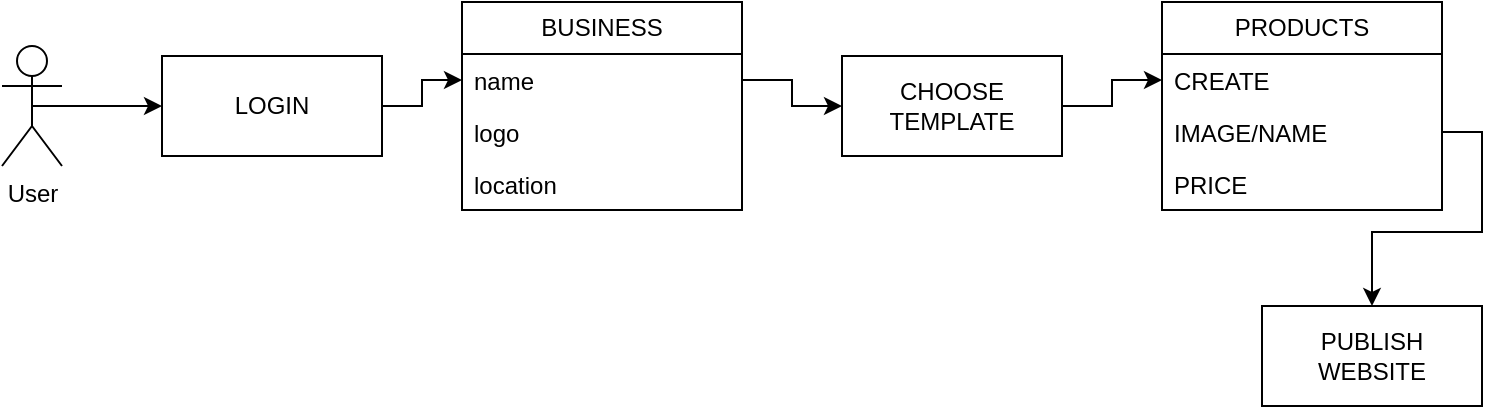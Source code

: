 <mxfile version="27.1.4">
  <diagram name="Page-1" id="bFGP3F01CmfpnbJTbapF">
    <mxGraphModel dx="998" dy="542" grid="1" gridSize="10" guides="1" tooltips="1" connect="1" arrows="1" fold="1" page="1" pageScale="1" pageWidth="850" pageHeight="1100" math="0" shadow="0">
      <root>
        <mxCell id="0" />
        <mxCell id="1" parent="0" />
        <mxCell id="ycELdsNnlroLy5Mgdkfl-11" style="edgeStyle=orthogonalEdgeStyle;rounded=0;orthogonalLoop=1;jettySize=auto;html=1;entryX=0;entryY=0.5;entryDx=0;entryDy=0;" edge="1" parent="1" source="ycELdsNnlroLy5Mgdkfl-1" target="ycELdsNnlroLy5Mgdkfl-7">
          <mxGeometry relative="1" as="geometry" />
        </mxCell>
        <mxCell id="ycELdsNnlroLy5Mgdkfl-1" value="LOGIN" style="html=1;whiteSpace=wrap;" vertex="1" parent="1">
          <mxGeometry x="110" y="35" width="110" height="50" as="geometry" />
        </mxCell>
        <mxCell id="ycELdsNnlroLy5Mgdkfl-4" style="edgeStyle=orthogonalEdgeStyle;rounded=0;orthogonalLoop=1;jettySize=auto;html=1;exitX=0.5;exitY=0.5;exitDx=0;exitDy=0;exitPerimeter=0;entryX=0;entryY=0.5;entryDx=0;entryDy=0;" edge="1" parent="1" source="ycELdsNnlroLy5Mgdkfl-2" target="ycELdsNnlroLy5Mgdkfl-1">
          <mxGeometry relative="1" as="geometry" />
        </mxCell>
        <mxCell id="ycELdsNnlroLy5Mgdkfl-2" value="User&lt;div&gt;&lt;br&gt;&lt;/div&gt;" style="shape=umlActor;verticalLabelPosition=bottom;verticalAlign=top;html=1;" vertex="1" parent="1">
          <mxGeometry x="30" y="30" width="30" height="60" as="geometry" />
        </mxCell>
        <mxCell id="ycELdsNnlroLy5Mgdkfl-17" style="edgeStyle=orthogonalEdgeStyle;rounded=0;orthogonalLoop=1;jettySize=auto;html=1;exitX=1;exitY=0.5;exitDx=0;exitDy=0;entryX=0;entryY=0.5;entryDx=0;entryDy=0;" edge="1" parent="1" source="ycELdsNnlroLy5Mgdkfl-5" target="ycELdsNnlroLy5Mgdkfl-14">
          <mxGeometry relative="1" as="geometry" />
        </mxCell>
        <mxCell id="ycELdsNnlroLy5Mgdkfl-5" value="CHOOSE TEMPLATE" style="html=1;whiteSpace=wrap;" vertex="1" parent="1">
          <mxGeometry x="450" y="35" width="110" height="50" as="geometry" />
        </mxCell>
        <mxCell id="ycELdsNnlroLy5Mgdkfl-6" value="BUSINESS" style="swimlane;fontStyle=0;childLayout=stackLayout;horizontal=1;startSize=26;fillColor=none;horizontalStack=0;resizeParent=1;resizeParentMax=0;resizeLast=0;collapsible=1;marginBottom=0;whiteSpace=wrap;html=1;" vertex="1" parent="1">
          <mxGeometry x="260" y="8" width="140" height="104" as="geometry" />
        </mxCell>
        <mxCell id="ycELdsNnlroLy5Mgdkfl-7" value="name" style="text;strokeColor=none;fillColor=none;align=left;verticalAlign=top;spacingLeft=4;spacingRight=4;overflow=hidden;rotatable=0;points=[[0,0.5],[1,0.5]];portConstraint=eastwest;whiteSpace=wrap;html=1;" vertex="1" parent="ycELdsNnlroLy5Mgdkfl-6">
          <mxGeometry y="26" width="140" height="26" as="geometry" />
        </mxCell>
        <mxCell id="ycELdsNnlroLy5Mgdkfl-8" value="logo" style="text;strokeColor=none;fillColor=none;align=left;verticalAlign=top;spacingLeft=4;spacingRight=4;overflow=hidden;rotatable=0;points=[[0,0.5],[1,0.5]];portConstraint=eastwest;whiteSpace=wrap;html=1;" vertex="1" parent="ycELdsNnlroLy5Mgdkfl-6">
          <mxGeometry y="52" width="140" height="26" as="geometry" />
        </mxCell>
        <mxCell id="ycELdsNnlroLy5Mgdkfl-9" value="location" style="text;strokeColor=none;fillColor=none;align=left;verticalAlign=top;spacingLeft=4;spacingRight=4;overflow=hidden;rotatable=0;points=[[0,0.5],[1,0.5]];portConstraint=eastwest;whiteSpace=wrap;html=1;" vertex="1" parent="ycELdsNnlroLy5Mgdkfl-6">
          <mxGeometry y="78" width="140" height="26" as="geometry" />
        </mxCell>
        <mxCell id="ycELdsNnlroLy5Mgdkfl-12" style="edgeStyle=orthogonalEdgeStyle;rounded=0;orthogonalLoop=1;jettySize=auto;html=1;entryX=0;entryY=0.5;entryDx=0;entryDy=0;" edge="1" parent="1" source="ycELdsNnlroLy5Mgdkfl-7" target="ycELdsNnlroLy5Mgdkfl-5">
          <mxGeometry relative="1" as="geometry" />
        </mxCell>
        <mxCell id="ycELdsNnlroLy5Mgdkfl-13" value="PRODUCTS" style="swimlane;fontStyle=0;childLayout=stackLayout;horizontal=1;startSize=26;fillColor=none;horizontalStack=0;resizeParent=1;resizeParentMax=0;resizeLast=0;collapsible=1;marginBottom=0;whiteSpace=wrap;html=1;" vertex="1" parent="1">
          <mxGeometry x="610" y="8" width="140" height="104" as="geometry" />
        </mxCell>
        <mxCell id="ycELdsNnlroLy5Mgdkfl-14" value="CREATE" style="text;strokeColor=none;fillColor=none;align=left;verticalAlign=top;spacingLeft=4;spacingRight=4;overflow=hidden;rotatable=0;points=[[0,0.5],[1,0.5]];portConstraint=eastwest;whiteSpace=wrap;html=1;" vertex="1" parent="ycELdsNnlroLy5Mgdkfl-13">
          <mxGeometry y="26" width="140" height="26" as="geometry" />
        </mxCell>
        <mxCell id="ycELdsNnlroLy5Mgdkfl-15" value="IMAGE/NAME" style="text;strokeColor=none;fillColor=none;align=left;verticalAlign=top;spacingLeft=4;spacingRight=4;overflow=hidden;rotatable=0;points=[[0,0.5],[1,0.5]];portConstraint=eastwest;whiteSpace=wrap;html=1;" vertex="1" parent="ycELdsNnlroLy5Mgdkfl-13">
          <mxGeometry y="52" width="140" height="26" as="geometry" />
        </mxCell>
        <mxCell id="ycELdsNnlroLy5Mgdkfl-16" value="PRICE" style="text;strokeColor=none;fillColor=none;align=left;verticalAlign=top;spacingLeft=4;spacingRight=4;overflow=hidden;rotatable=0;points=[[0,0.5],[1,0.5]];portConstraint=eastwest;whiteSpace=wrap;html=1;" vertex="1" parent="ycELdsNnlroLy5Mgdkfl-13">
          <mxGeometry y="78" width="140" height="26" as="geometry" />
        </mxCell>
        <mxCell id="ycELdsNnlroLy5Mgdkfl-18" value="PUBLISH WEBSITE" style="html=1;whiteSpace=wrap;" vertex="1" parent="1">
          <mxGeometry x="660" y="160" width="110" height="50" as="geometry" />
        </mxCell>
        <mxCell id="ycELdsNnlroLy5Mgdkfl-19" style="edgeStyle=orthogonalEdgeStyle;rounded=0;orthogonalLoop=1;jettySize=auto;html=1;entryX=0.5;entryY=0;entryDx=0;entryDy=0;" edge="1" parent="1" source="ycELdsNnlroLy5Mgdkfl-15" target="ycELdsNnlroLy5Mgdkfl-18">
          <mxGeometry relative="1" as="geometry" />
        </mxCell>
      </root>
    </mxGraphModel>
  </diagram>
</mxfile>

